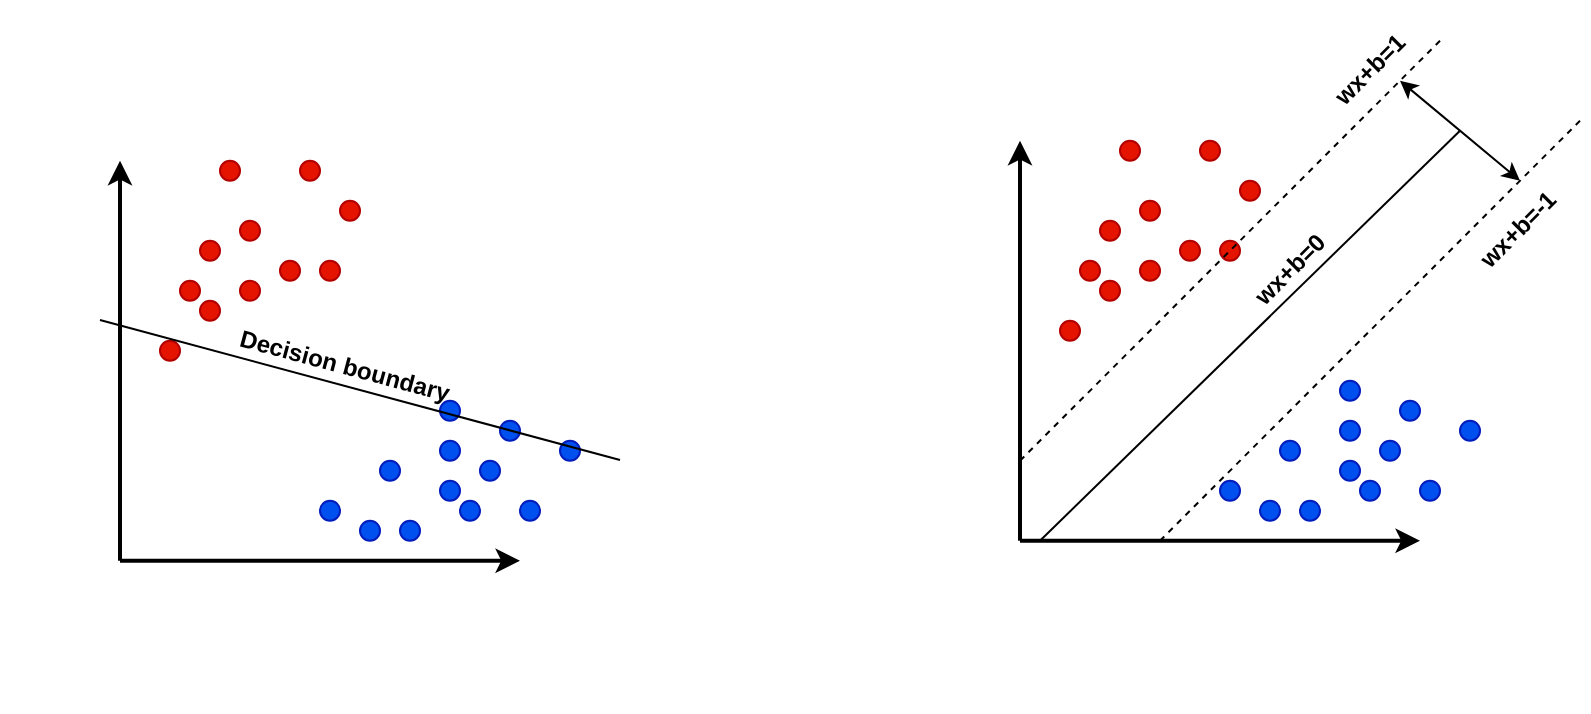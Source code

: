 <mxfile version="21.7.4" type="github">
  <diagram name="第 1 页" id="xPcf1KZLelZYzwjsgRb9">
    <mxGraphModel dx="1877" dy="542" grid="1" gridSize="10" guides="1" tooltips="1" connect="1" arrows="1" fold="1" page="1" pageScale="1" pageWidth="827" pageHeight="1169" math="0" shadow="0">
      <root>
        <mxCell id="0" />
        <mxCell id="1" parent="0" />
        <mxCell id="NoyNG44aX1ynUaIa1Utx-39" value="" style="group" vertex="1" connectable="0" parent="1">
          <mxGeometry x="400" y="370.005" width="344.355" height="345.355" as="geometry" />
        </mxCell>
        <mxCell id="NoyNG44aX1ynUaIa1Utx-32" value="" style="endArrow=none;dashed=1;html=1;rounded=0;" edge="1" parent="NoyNG44aX1ynUaIa1Utx-39">
          <mxGeometry width="50" height="50" relative="1" as="geometry">
            <mxPoint x="130" y="270.355" as="sourcePoint" />
            <mxPoint x="340" y="60.355" as="targetPoint" />
          </mxGeometry>
        </mxCell>
        <mxCell id="NoyNG44aX1ynUaIa1Utx-1" value="" style="endArrow=classic;html=1;rounded=0;strokeWidth=2;" edge="1" parent="NoyNG44aX1ynUaIa1Utx-39">
          <mxGeometry width="50" height="50" relative="1" as="geometry">
            <mxPoint x="60" y="270.355" as="sourcePoint" />
            <mxPoint x="60" y="70.355" as="targetPoint" />
          </mxGeometry>
        </mxCell>
        <mxCell id="NoyNG44aX1ynUaIa1Utx-2" value="" style="endArrow=classic;html=1;rounded=0;strokeWidth=2;" edge="1" parent="NoyNG44aX1ynUaIa1Utx-39">
          <mxGeometry width="50" height="50" relative="1" as="geometry">
            <mxPoint x="60" y="270.355" as="sourcePoint" />
            <mxPoint x="260" y="270.355" as="targetPoint" />
          </mxGeometry>
        </mxCell>
        <mxCell id="NoyNG44aX1ynUaIa1Utx-3" value="" style="ellipse;whiteSpace=wrap;html=1;aspect=fixed;fillColor=#e51400;fontColor=#ffffff;strokeColor=#B20000;" vertex="1" parent="NoyNG44aX1ynUaIa1Utx-39">
          <mxGeometry x="90" y="130.355" width="10" height="10" as="geometry" />
        </mxCell>
        <mxCell id="NoyNG44aX1ynUaIa1Utx-4" value="" style="ellipse;whiteSpace=wrap;html=1;aspect=fixed;fillColor=#e51400;fontColor=#ffffff;strokeColor=#B20000;" vertex="1" parent="NoyNG44aX1ynUaIa1Utx-39">
          <mxGeometry x="100" y="140.355" width="10" height="10" as="geometry" />
        </mxCell>
        <mxCell id="NoyNG44aX1ynUaIa1Utx-5" value="" style="ellipse;whiteSpace=wrap;html=1;aspect=fixed;fillColor=#e51400;fontColor=#ffffff;strokeColor=#B20000;" vertex="1" parent="NoyNG44aX1ynUaIa1Utx-39">
          <mxGeometry x="80" y="160.355" width="10" height="10" as="geometry" />
        </mxCell>
        <mxCell id="NoyNG44aX1ynUaIa1Utx-6" value="" style="ellipse;whiteSpace=wrap;html=1;aspect=fixed;fillColor=#e51400;fontColor=#ffffff;strokeColor=#B20000;" vertex="1" parent="NoyNG44aX1ynUaIa1Utx-39">
          <mxGeometry x="100" y="110.355" width="10" height="10" as="geometry" />
        </mxCell>
        <mxCell id="NoyNG44aX1ynUaIa1Utx-7" value="" style="ellipse;whiteSpace=wrap;html=1;aspect=fixed;fillColor=#e51400;fontColor=#ffffff;strokeColor=#B20000;" vertex="1" parent="NoyNG44aX1ynUaIa1Utx-39">
          <mxGeometry x="120" y="130.355" width="10" height="10" as="geometry" />
        </mxCell>
        <mxCell id="NoyNG44aX1ynUaIa1Utx-8" value="" style="ellipse;whiteSpace=wrap;html=1;aspect=fixed;fillColor=#e51400;fontColor=#ffffff;strokeColor=#B20000;" vertex="1" parent="NoyNG44aX1ynUaIa1Utx-39">
          <mxGeometry x="120" y="100.355" width="10" height="10" as="geometry" />
        </mxCell>
        <mxCell id="NoyNG44aX1ynUaIa1Utx-10" value="" style="ellipse;whiteSpace=wrap;html=1;aspect=fixed;fillColor=#e51400;fontColor=#ffffff;strokeColor=#B20000;" vertex="1" parent="NoyNG44aX1ynUaIa1Utx-39">
          <mxGeometry x="150" y="70.355" width="10" height="10" as="geometry" />
        </mxCell>
        <mxCell id="NoyNG44aX1ynUaIa1Utx-11" value="" style="ellipse;whiteSpace=wrap;html=1;aspect=fixed;fillColor=#e51400;fontColor=#ffffff;strokeColor=#B20000;" vertex="1" parent="NoyNG44aX1ynUaIa1Utx-39">
          <mxGeometry x="170" y="90.355" width="10" height="10" as="geometry" />
        </mxCell>
        <mxCell id="NoyNG44aX1ynUaIa1Utx-12" value="" style="ellipse;whiteSpace=wrap;html=1;aspect=fixed;fillColor=#e51400;fontColor=#ffffff;strokeColor=#B20000;" vertex="1" parent="NoyNG44aX1ynUaIa1Utx-39">
          <mxGeometry x="140" y="120.355" width="10" height="10" as="geometry" />
        </mxCell>
        <mxCell id="NoyNG44aX1ynUaIa1Utx-13" value="" style="ellipse;whiteSpace=wrap;html=1;aspect=fixed;fillColor=#e51400;fontColor=#ffffff;strokeColor=#B20000;" vertex="1" parent="NoyNG44aX1ynUaIa1Utx-39">
          <mxGeometry x="110" y="70.355" width="10" height="10" as="geometry" />
        </mxCell>
        <mxCell id="NoyNG44aX1ynUaIa1Utx-14" value="" style="ellipse;whiteSpace=wrap;html=1;aspect=fixed;fillColor=#e51400;fontColor=#ffffff;strokeColor=#B20000;" vertex="1" parent="NoyNG44aX1ynUaIa1Utx-39">
          <mxGeometry x="160" y="120.355" width="10" height="10" as="geometry" />
        </mxCell>
        <mxCell id="NoyNG44aX1ynUaIa1Utx-16" value="" style="ellipse;whiteSpace=wrap;html=1;aspect=fixed;fillColor=#0050ef;fontColor=#ffffff;strokeColor=#001DBC;" vertex="1" parent="NoyNG44aX1ynUaIa1Utx-39">
          <mxGeometry x="220" y="230.355" width="10" height="10" as="geometry" />
        </mxCell>
        <mxCell id="NoyNG44aX1ynUaIa1Utx-18" value="" style="ellipse;whiteSpace=wrap;html=1;aspect=fixed;fillColor=#0050ef;fontColor=#ffffff;strokeColor=#001DBC;" vertex="1" parent="NoyNG44aX1ynUaIa1Utx-39">
          <mxGeometry x="230" y="240.355" width="10" height="10" as="geometry" />
        </mxCell>
        <mxCell id="NoyNG44aX1ynUaIa1Utx-19" value="" style="ellipse;whiteSpace=wrap;html=1;aspect=fixed;fillColor=#0050ef;fontColor=#ffffff;strokeColor=#001DBC;" vertex="1" parent="NoyNG44aX1ynUaIa1Utx-39">
          <mxGeometry x="250" y="200.355" width="10" height="10" as="geometry" />
        </mxCell>
        <mxCell id="NoyNG44aX1ynUaIa1Utx-20" value="" style="ellipse;whiteSpace=wrap;html=1;aspect=fixed;fillColor=#0050ef;fontColor=#ffffff;strokeColor=#001DBC;" vertex="1" parent="NoyNG44aX1ynUaIa1Utx-39">
          <mxGeometry x="160" y="240.355" width="10" height="10" as="geometry" />
        </mxCell>
        <mxCell id="NoyNG44aX1ynUaIa1Utx-21" value="" style="ellipse;whiteSpace=wrap;html=1;aspect=fixed;fillColor=#0050ef;fontColor=#ffffff;strokeColor=#001DBC;" vertex="1" parent="NoyNG44aX1ynUaIa1Utx-39">
          <mxGeometry x="190" y="220.355" width="10" height="10" as="geometry" />
        </mxCell>
        <mxCell id="NoyNG44aX1ynUaIa1Utx-22" value="" style="ellipse;whiteSpace=wrap;html=1;aspect=fixed;fillColor=#0050ef;fontColor=#ffffff;strokeColor=#001DBC;" vertex="1" parent="NoyNG44aX1ynUaIa1Utx-39">
          <mxGeometry x="180" y="250.355" width="10" height="10" as="geometry" />
        </mxCell>
        <mxCell id="NoyNG44aX1ynUaIa1Utx-23" value="" style="ellipse;whiteSpace=wrap;html=1;aspect=fixed;fillColor=#0050ef;fontColor=#ffffff;strokeColor=#001DBC;" vertex="1" parent="NoyNG44aX1ynUaIa1Utx-39">
          <mxGeometry x="240" y="220.355" width="10" height="10" as="geometry" />
        </mxCell>
        <mxCell id="NoyNG44aX1ynUaIa1Utx-24" value="" style="ellipse;whiteSpace=wrap;html=1;aspect=fixed;fillColor=#0050ef;fontColor=#ffffff;strokeColor=#001DBC;" vertex="1" parent="NoyNG44aX1ynUaIa1Utx-39">
          <mxGeometry x="200" y="250.355" width="10" height="10" as="geometry" />
        </mxCell>
        <mxCell id="NoyNG44aX1ynUaIa1Utx-26" value="" style="ellipse;whiteSpace=wrap;html=1;aspect=fixed;fillColor=#0050ef;fontColor=#ffffff;strokeColor=#001DBC;" vertex="1" parent="NoyNG44aX1ynUaIa1Utx-39">
          <mxGeometry x="280" y="210.355" width="10" height="10" as="geometry" />
        </mxCell>
        <mxCell id="NoyNG44aX1ynUaIa1Utx-25" value="" style="ellipse;whiteSpace=wrap;html=1;aspect=fixed;fillColor=#0050ef;fontColor=#ffffff;strokeColor=#001DBC;" vertex="1" parent="NoyNG44aX1ynUaIa1Utx-39">
          <mxGeometry x="220" y="210.355" width="10" height="10" as="geometry" />
        </mxCell>
        <mxCell id="NoyNG44aX1ynUaIa1Utx-27" value="" style="ellipse;whiteSpace=wrap;html=1;aspect=fixed;fillColor=#0050ef;fontColor=#ffffff;strokeColor=#001DBC;" vertex="1" parent="NoyNG44aX1ynUaIa1Utx-39">
          <mxGeometry x="260" y="240.355" width="10" height="10" as="geometry" />
        </mxCell>
        <mxCell id="NoyNG44aX1ynUaIa1Utx-28" value="" style="ellipse;whiteSpace=wrap;html=1;aspect=fixed;fillColor=#0050ef;fontColor=#ffffff;strokeColor=#001DBC;" vertex="1" parent="NoyNG44aX1ynUaIa1Utx-39">
          <mxGeometry x="220" y="190.355" width="10" height="10" as="geometry" />
        </mxCell>
        <mxCell id="NoyNG44aX1ynUaIa1Utx-30" value="" style="endArrow=none;dashed=1;html=1;rounded=0;" edge="1" parent="NoyNG44aX1ynUaIa1Utx-39">
          <mxGeometry width="50" height="50" relative="1" as="geometry">
            <mxPoint x="60" y="230.355" as="sourcePoint" />
            <mxPoint x="270" y="20.355" as="targetPoint" />
          </mxGeometry>
        </mxCell>
        <mxCell id="NoyNG44aX1ynUaIa1Utx-34" value="" style="endArrow=classic;startArrow=classic;html=1;rounded=0;" edge="1" parent="NoyNG44aX1ynUaIa1Utx-39">
          <mxGeometry width="50" height="50" relative="1" as="geometry">
            <mxPoint x="250" y="40.355" as="sourcePoint" />
            <mxPoint x="310" y="90.355" as="targetPoint" />
          </mxGeometry>
        </mxCell>
        <mxCell id="NoyNG44aX1ynUaIa1Utx-35" value="" style="endArrow=none;html=1;rounded=0;" edge="1" parent="NoyNG44aX1ynUaIa1Utx-39">
          <mxGeometry width="50" height="50" relative="1" as="geometry">
            <mxPoint x="70" y="270.355" as="sourcePoint" />
            <mxPoint x="280" y="65.355" as="targetPoint" />
          </mxGeometry>
        </mxCell>
        <mxCell id="NoyNG44aX1ynUaIa1Utx-36" value="&lt;b&gt;wx+b=1&lt;/b&gt;" style="text;html=1;align=center;verticalAlign=middle;resizable=0;points=[];autosize=1;strokeColor=none;fillColor=none;rotation=-45;" vertex="1" parent="NoyNG44aX1ynUaIa1Utx-39">
          <mxGeometry x="200" y="20.355" width="70" height="30" as="geometry" />
        </mxCell>
        <mxCell id="NoyNG44aX1ynUaIa1Utx-37" value="&lt;b&gt;wx+b=-1&lt;/b&gt;" style="text;html=1;align=center;verticalAlign=middle;resizable=0;points=[];autosize=1;strokeColor=none;fillColor=none;rotation=-45;" vertex="1" parent="NoyNG44aX1ynUaIa1Utx-39">
          <mxGeometry x="274" y="100.355" width="70" height="30" as="geometry" />
        </mxCell>
        <mxCell id="NoyNG44aX1ynUaIa1Utx-38" value="&lt;b&gt;wx+b=0&lt;/b&gt;" style="text;html=1;align=center;verticalAlign=middle;resizable=0;points=[];autosize=1;strokeColor=none;fillColor=none;rotation=-45;" vertex="1" parent="NoyNG44aX1ynUaIa1Utx-39">
          <mxGeometry x="160" y="120.355" width="70" height="30" as="geometry" />
        </mxCell>
        <mxCell id="NoyNG44aX1ynUaIa1Utx-40" value="" style="group" vertex="1" connectable="0" parent="1">
          <mxGeometry x="-50" y="380.005" width="344.355" height="345.355" as="geometry" />
        </mxCell>
        <mxCell id="NoyNG44aX1ynUaIa1Utx-42" value="" style="endArrow=classic;html=1;rounded=0;strokeWidth=2;" edge="1" parent="NoyNG44aX1ynUaIa1Utx-40">
          <mxGeometry width="50" height="50" relative="1" as="geometry">
            <mxPoint x="60" y="270.355" as="sourcePoint" />
            <mxPoint x="60" y="70.355" as="targetPoint" />
          </mxGeometry>
        </mxCell>
        <mxCell id="NoyNG44aX1ynUaIa1Utx-43" value="" style="endArrow=classic;html=1;rounded=0;strokeWidth=2;" edge="1" parent="NoyNG44aX1ynUaIa1Utx-40">
          <mxGeometry width="50" height="50" relative="1" as="geometry">
            <mxPoint x="60" y="270.355" as="sourcePoint" />
            <mxPoint x="260" y="270.355" as="targetPoint" />
          </mxGeometry>
        </mxCell>
        <mxCell id="NoyNG44aX1ynUaIa1Utx-44" value="" style="ellipse;whiteSpace=wrap;html=1;aspect=fixed;fillColor=#e51400;fontColor=#ffffff;strokeColor=#B20000;" vertex="1" parent="NoyNG44aX1ynUaIa1Utx-40">
          <mxGeometry x="90" y="130.355" width="10" height="10" as="geometry" />
        </mxCell>
        <mxCell id="NoyNG44aX1ynUaIa1Utx-45" value="" style="ellipse;whiteSpace=wrap;html=1;aspect=fixed;fillColor=#e51400;fontColor=#ffffff;strokeColor=#B20000;" vertex="1" parent="NoyNG44aX1ynUaIa1Utx-40">
          <mxGeometry x="100" y="140.355" width="10" height="10" as="geometry" />
        </mxCell>
        <mxCell id="NoyNG44aX1ynUaIa1Utx-46" value="" style="ellipse;whiteSpace=wrap;html=1;aspect=fixed;fillColor=#e51400;fontColor=#ffffff;strokeColor=#B20000;" vertex="1" parent="NoyNG44aX1ynUaIa1Utx-40">
          <mxGeometry x="80" y="160.355" width="10" height="10" as="geometry" />
        </mxCell>
        <mxCell id="NoyNG44aX1ynUaIa1Utx-47" value="" style="ellipse;whiteSpace=wrap;html=1;aspect=fixed;fillColor=#e51400;fontColor=#ffffff;strokeColor=#B20000;" vertex="1" parent="NoyNG44aX1ynUaIa1Utx-40">
          <mxGeometry x="100" y="110.355" width="10" height="10" as="geometry" />
        </mxCell>
        <mxCell id="NoyNG44aX1ynUaIa1Utx-48" value="" style="ellipse;whiteSpace=wrap;html=1;aspect=fixed;fillColor=#e51400;fontColor=#ffffff;strokeColor=#B20000;" vertex="1" parent="NoyNG44aX1ynUaIa1Utx-40">
          <mxGeometry x="120" y="130.355" width="10" height="10" as="geometry" />
        </mxCell>
        <mxCell id="NoyNG44aX1ynUaIa1Utx-49" value="" style="ellipse;whiteSpace=wrap;html=1;aspect=fixed;fillColor=#e51400;fontColor=#ffffff;strokeColor=#B20000;" vertex="1" parent="NoyNG44aX1ynUaIa1Utx-40">
          <mxGeometry x="120" y="100.355" width="10" height="10" as="geometry" />
        </mxCell>
        <mxCell id="NoyNG44aX1ynUaIa1Utx-50" value="" style="ellipse;whiteSpace=wrap;html=1;aspect=fixed;fillColor=#e51400;fontColor=#ffffff;strokeColor=#B20000;" vertex="1" parent="NoyNG44aX1ynUaIa1Utx-40">
          <mxGeometry x="150" y="70.355" width="10" height="10" as="geometry" />
        </mxCell>
        <mxCell id="NoyNG44aX1ynUaIa1Utx-51" value="" style="ellipse;whiteSpace=wrap;html=1;aspect=fixed;fillColor=#e51400;fontColor=#ffffff;strokeColor=#B20000;" vertex="1" parent="NoyNG44aX1ynUaIa1Utx-40">
          <mxGeometry x="170" y="90.355" width="10" height="10" as="geometry" />
        </mxCell>
        <mxCell id="NoyNG44aX1ynUaIa1Utx-52" value="" style="ellipse;whiteSpace=wrap;html=1;aspect=fixed;fillColor=#e51400;fontColor=#ffffff;strokeColor=#B20000;" vertex="1" parent="NoyNG44aX1ynUaIa1Utx-40">
          <mxGeometry x="140" y="120.355" width="10" height="10" as="geometry" />
        </mxCell>
        <mxCell id="NoyNG44aX1ynUaIa1Utx-53" value="" style="ellipse;whiteSpace=wrap;html=1;aspect=fixed;fillColor=#e51400;fontColor=#ffffff;strokeColor=#B20000;" vertex="1" parent="NoyNG44aX1ynUaIa1Utx-40">
          <mxGeometry x="110" y="70.355" width="10" height="10" as="geometry" />
        </mxCell>
        <mxCell id="NoyNG44aX1ynUaIa1Utx-54" value="" style="ellipse;whiteSpace=wrap;html=1;aspect=fixed;fillColor=#e51400;fontColor=#ffffff;strokeColor=#B20000;" vertex="1" parent="NoyNG44aX1ynUaIa1Utx-40">
          <mxGeometry x="160" y="120.355" width="10" height="10" as="geometry" />
        </mxCell>
        <mxCell id="NoyNG44aX1ynUaIa1Utx-55" value="" style="ellipse;whiteSpace=wrap;html=1;aspect=fixed;fillColor=#0050ef;fontColor=#ffffff;strokeColor=#001DBC;" vertex="1" parent="NoyNG44aX1ynUaIa1Utx-40">
          <mxGeometry x="220" y="230.355" width="10" height="10" as="geometry" />
        </mxCell>
        <mxCell id="NoyNG44aX1ynUaIa1Utx-56" value="" style="ellipse;whiteSpace=wrap;html=1;aspect=fixed;fillColor=#0050ef;fontColor=#ffffff;strokeColor=#001DBC;" vertex="1" parent="NoyNG44aX1ynUaIa1Utx-40">
          <mxGeometry x="230" y="240.355" width="10" height="10" as="geometry" />
        </mxCell>
        <mxCell id="NoyNG44aX1ynUaIa1Utx-57" value="" style="ellipse;whiteSpace=wrap;html=1;aspect=fixed;fillColor=#0050ef;fontColor=#ffffff;strokeColor=#001DBC;" vertex="1" parent="NoyNG44aX1ynUaIa1Utx-40">
          <mxGeometry x="250" y="200.355" width="10" height="10" as="geometry" />
        </mxCell>
        <mxCell id="NoyNG44aX1ynUaIa1Utx-58" value="" style="ellipse;whiteSpace=wrap;html=1;aspect=fixed;fillColor=#0050ef;fontColor=#ffffff;strokeColor=#001DBC;" vertex="1" parent="NoyNG44aX1ynUaIa1Utx-40">
          <mxGeometry x="160" y="240.355" width="10" height="10" as="geometry" />
        </mxCell>
        <mxCell id="NoyNG44aX1ynUaIa1Utx-59" value="" style="ellipse;whiteSpace=wrap;html=1;aspect=fixed;fillColor=#0050ef;fontColor=#ffffff;strokeColor=#001DBC;" vertex="1" parent="NoyNG44aX1ynUaIa1Utx-40">
          <mxGeometry x="190" y="220.355" width="10" height="10" as="geometry" />
        </mxCell>
        <mxCell id="NoyNG44aX1ynUaIa1Utx-60" value="" style="ellipse;whiteSpace=wrap;html=1;aspect=fixed;fillColor=#0050ef;fontColor=#ffffff;strokeColor=#001DBC;" vertex="1" parent="NoyNG44aX1ynUaIa1Utx-40">
          <mxGeometry x="180" y="250.355" width="10" height="10" as="geometry" />
        </mxCell>
        <mxCell id="NoyNG44aX1ynUaIa1Utx-61" value="" style="ellipse;whiteSpace=wrap;html=1;aspect=fixed;fillColor=#0050ef;fontColor=#ffffff;strokeColor=#001DBC;" vertex="1" parent="NoyNG44aX1ynUaIa1Utx-40">
          <mxGeometry x="240" y="220.355" width="10" height="10" as="geometry" />
        </mxCell>
        <mxCell id="NoyNG44aX1ynUaIa1Utx-62" value="" style="ellipse;whiteSpace=wrap;html=1;aspect=fixed;fillColor=#0050ef;fontColor=#ffffff;strokeColor=#001DBC;" vertex="1" parent="NoyNG44aX1ynUaIa1Utx-40">
          <mxGeometry x="200" y="250.355" width="10" height="10" as="geometry" />
        </mxCell>
        <mxCell id="NoyNG44aX1ynUaIa1Utx-63" value="" style="ellipse;whiteSpace=wrap;html=1;aspect=fixed;fillColor=#0050ef;fontColor=#ffffff;strokeColor=#001DBC;" vertex="1" parent="NoyNG44aX1ynUaIa1Utx-40">
          <mxGeometry x="280" y="210.355" width="10" height="10" as="geometry" />
        </mxCell>
        <mxCell id="NoyNG44aX1ynUaIa1Utx-64" value="" style="ellipse;whiteSpace=wrap;html=1;aspect=fixed;fillColor=#0050ef;fontColor=#ffffff;strokeColor=#001DBC;" vertex="1" parent="NoyNG44aX1ynUaIa1Utx-40">
          <mxGeometry x="220" y="210.355" width="10" height="10" as="geometry" />
        </mxCell>
        <mxCell id="NoyNG44aX1ynUaIa1Utx-65" value="" style="ellipse;whiteSpace=wrap;html=1;aspect=fixed;fillColor=#0050ef;fontColor=#ffffff;strokeColor=#001DBC;" vertex="1" parent="NoyNG44aX1ynUaIa1Utx-40">
          <mxGeometry x="260" y="240.355" width="10" height="10" as="geometry" />
        </mxCell>
        <mxCell id="NoyNG44aX1ynUaIa1Utx-66" value="" style="ellipse;whiteSpace=wrap;html=1;aspect=fixed;fillColor=#0050ef;fontColor=#ffffff;strokeColor=#001DBC;" vertex="1" parent="NoyNG44aX1ynUaIa1Utx-40">
          <mxGeometry x="220" y="190.355" width="10" height="10" as="geometry" />
        </mxCell>
        <mxCell id="NoyNG44aX1ynUaIa1Utx-69" value="" style="endArrow=none;html=1;rounded=0;" edge="1" parent="NoyNG44aX1ynUaIa1Utx-40">
          <mxGeometry width="50" height="50" relative="1" as="geometry">
            <mxPoint x="50" y="149.995" as="sourcePoint" />
            <mxPoint x="310" y="219.995" as="targetPoint" />
          </mxGeometry>
        </mxCell>
        <mxCell id="NoyNG44aX1ynUaIa1Utx-74" value="&lt;b&gt;Decision boundary&lt;/b&gt;" style="text;html=1;align=center;verticalAlign=middle;resizable=0;points=[];autosize=1;strokeColor=none;fillColor=none;rotation=15;" vertex="1" parent="NoyNG44aX1ynUaIa1Utx-40">
          <mxGeometry x="107.18" y="157.675" width="130" height="30" as="geometry" />
        </mxCell>
      </root>
    </mxGraphModel>
  </diagram>
</mxfile>
